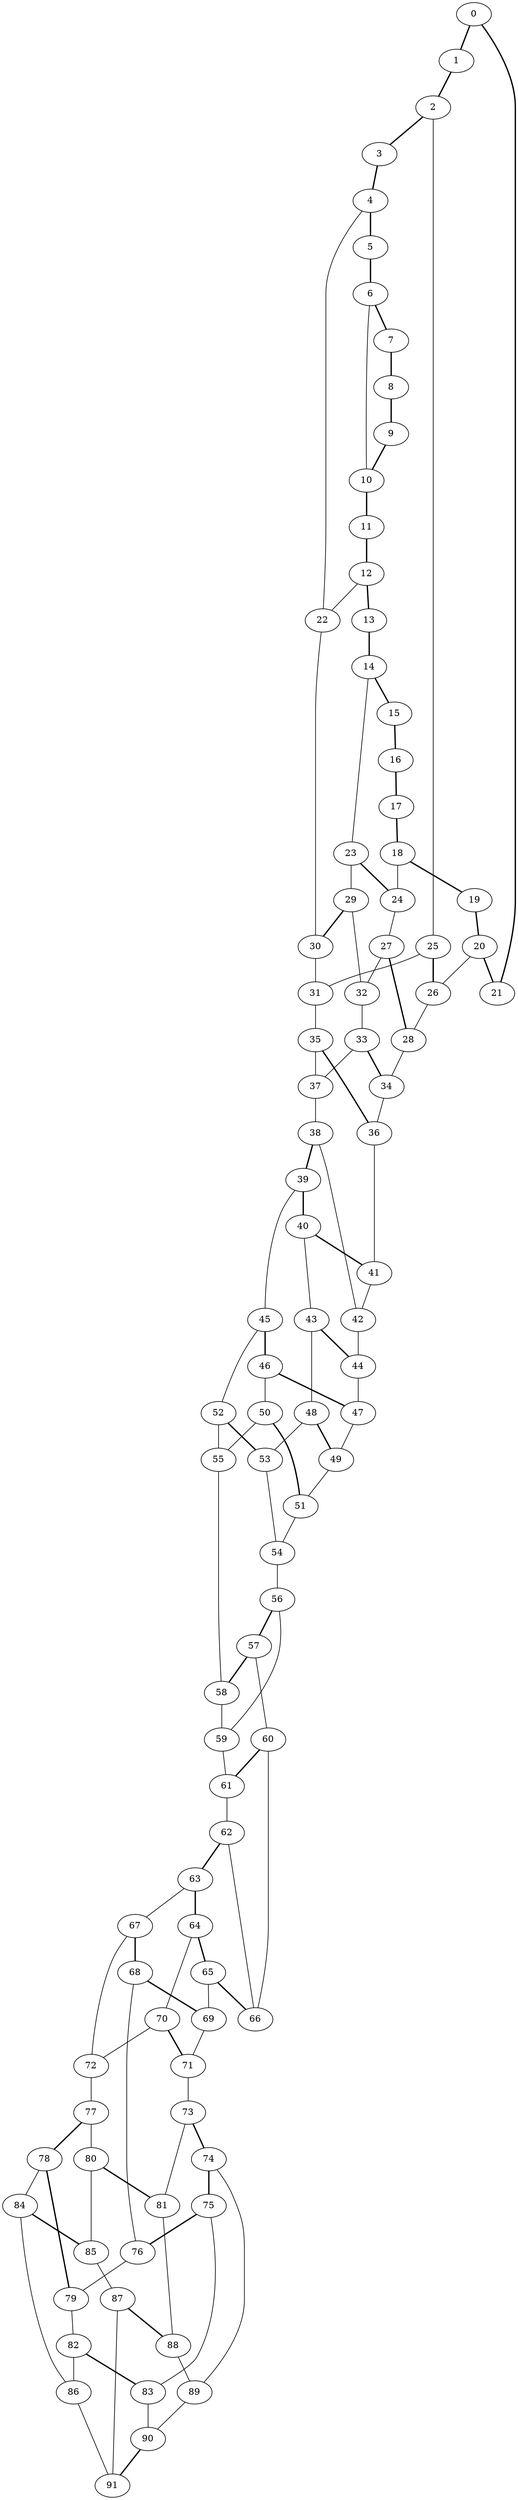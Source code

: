 graph G {
//ID 0    A 1    B 21    C -1 level 0 angle 0
0 [ pos = " 36.00,0.00!" ];
0 -- 1[style=bold];
0 -- 21[style=bold];
//ID 1    A 2    B 0    C -1 level 0 angle 16,3636363636364
1 [ pos = " 34.54,10.14!" ];
1 -- 2[style=bold];
//ID 2    A 3    B 1    C 25 level 0 angle 32,7272727272727
2 [ pos = " 30.29,19.46!" ];
2 -- 3[style=bold];
2 -- 25;
//ID 3    A 4    B 2    C -1 level 0 angle 49,0909090909091
3 [ pos = " 23.57,27.21!" ];
3 -- 4[style=bold];
//ID 4    A 5    B 3    C 22 level 0 angle 65,4545454545455
4 [ pos = " 14.95,32.75!" ];
4 -- 5[style=bold];
4 -- 22;
//ID 5    A 6    B 4    C -1 level 0 angle 81,8181818181818
5 [ pos = " 5.12,35.63!" ];
5 -- 6[style=bold];
//ID 6    A 7    B 5    C 10 level 0 angle 98,1818181818182
6 [ pos = " -5.12,35.63!" ];
6 -- 7[style=bold];
6 -- 10;
//ID 7    A 8    B 6    C -1 level 0 angle 114,545454545455
7 [ pos = " -14.95,32.75!" ];
7 -- 8[style=bold];
//ID 8    A 9    B 7    C -1 level 0 angle 130,909090909091
8 [ pos = " -23.57,27.21!" ];
8 -- 9[style=bold];
//ID 9    A 10    B 8    C -1 level 0 angle 147,272727272727
9 [ pos = " -30.29,19.46!" ];
9 -- 10[style=bold];
//ID 10    A 11    B 9    C 6 level 0 angle 163,636363636364
10 [ pos = " -34.54,10.14!" ];
10 -- 11[style=bold];
//ID 11    A 12    B 10    C -1 level 0 angle 180
11 [ pos = " -36.00,0.00!" ];
11 -- 12[style=bold];
//ID 12    A 13    B 11    C 22 level 0 angle 196,363636363636
12 [ pos = " -34.54,-10.14!" ];
12 -- 13[style=bold];
12 -- 22;
//ID 13    A 14    B 12    C -1 level 0 angle 212,727272727273
13 [ pos = " -30.29,-19.46!" ];
13 -- 14[style=bold];
//ID 14    A 15    B 13    C 23 level 0 angle 229,090909090909
14 [ pos = " -23.57,-27.21!" ];
14 -- 15[style=bold];
14 -- 23;
//ID 15    A 16    B 14    C -1 level 0 angle 245,454545454545
15 [ pos = " -14.95,-32.75!" ];
15 -- 16[style=bold];
//ID 16    A 17    B 15    C -1 level 0 angle 261,818181818182
16 [ pos = " -5.12,-35.63!" ];
16 -- 17[style=bold];
//ID 17    A 18    B 16    C -1 level 0 angle 278,181818181818
17 [ pos = " 5.12,-35.63!" ];
17 -- 18[style=bold];
//ID 18    A 19    B 17    C 24 level 0 angle 294,545454545455
18 [ pos = " 14.95,-32.75!" ];
18 -- 19[style=bold];
18 -- 24;
//ID 19    A 20    B 18    C -1 level 0 angle 310,909090909091
19 [ pos = " 23.57,-27.21!" ];
19 -- 20[style=bold];
//ID 20    A 21    B 19    C 26 level 0 angle 327,272727272727
20 [ pos = " 30.29,-19.46!" ];
20 -- 21[style=bold];
20 -- 26;
//ID 21    A 0    B 20    C -1 level 0 angle 343,636363636364
21 [ pos = " 34.54,-10.14!" ];
//ID 22    A 12    B 4    C 30 level 1 angle 130,909090909091
22 [ pos = " -22.92,26.45!" ];
22 -- 30;
//ID 23    A 14    B 24    C 29 level 1 angle 229,090909090909
23 [ pos = " -22.92,-26.45!" ];
23 -- 24[style=bold];
23 -- 29;
//ID 24    A 23    B 18    C 27 level 2 angle 261,818181818182
24 [ pos = " -4.84,-33.65!" ];
24 -- 27;
//ID 25    A 2    B 26    C 31 level 1 angle 32,7272727272727
25 [ pos = " 29.44,18.92!" ];
25 -- 26[style=bold];
25 -- 31;
//ID 26    A 25    B 20    C 28 level 2 angle 360
26 [ pos = " 34.00,0.00!" ];
26 -- 28;
//ID 27    A 24    B 28    C 32 level 3 angle 261,818181818182
27 [ pos = " -4.70,-32.66!" ];
27 -- 28[style=bold];
27 -- 32;
//ID 28    A 27    B 26    C 34 level 4 angle 310,909090909091
28 [ pos = " 20.96,-24.18!" ];
28 -- 34;
//ID 29    A 23    B 30    C 32 level 2 angle 229,090909090909
29 [ pos = " -22.27,-25.70!" ];
29 -- 30[style=bold];
29 -- 32;
//ID 30    A 29    B 22    C 31 level 3 angle 180
30 [ pos = " -33.00,0.00!" ];
30 -- 31;
//ID 31    A 25    B 30    C 35 level 4 angle 106,363636363636
31 [ pos = " -9.02,30.70!" ];
31 -- 35;
//ID 32    A 27    B 29    C 33 level 4 angle 245,454545454545
32 [ pos = " -13.29,-29.11!" ];
32 -- 33;
//ID 33    A 32    B 34    C 37 level 5 angle 245,454545454545
33 [ pos = " -12.88,-28.20!" ];
33 -- 34[style=bold];
33 -- 37;
//ID 34    A 33    B 28    C 36 level 6 angle 278,181818181818
34 [ pos = " 4.27,-29.69!" ];
34 -- 36;
//ID 35    A 31    B 36    C 37 level 5 angle 106,363636363636
35 [ pos = " -8.73,29.74!" ];
35 -- 36[style=bold];
35 -- 37;
//ID 36    A 35    B 34    C 41 level 7 angle 192,272727272727
36 [ pos = " -28.34,-6.16!" ];
36 -- 41;
//ID 37    A 35    B 33    C 38 level 6 angle 175,909090909091
37 [ pos = " -29.92,2.14!" ];
37 -- 38;
//ID 38    A 37    B 39    C 42 level 7 angle 175,909090909091
38 [ pos = " -28.93,2.07!" ];
38 -- 39[style=bold];
38 -- 42;
//ID 39    A 38    B 40    C 45 level 8 angle 175,909090909091
39 [ pos = " -27.93,2.00!" ];
39 -- 40[style=bold];
39 -- 45;
//ID 40    A 39    B 41    C 43 level 9 angle 175,909090909091
40 [ pos = " -26.93,1.93!" ];
40 -- 41[style=bold];
40 -- 43;
//ID 41    A 40    B 36    C 42 level 10 angle 184,090909090909
41 [ pos = " -25.93,-1.85!" ];
41 -- 42;
//ID 42    A 38    B 41    C 44 level 11 angle 180
42 [ pos = " -25.00,0.00!" ];
42 -- 44;
//ID 43    A 40    B 44    C 48 level 10 angle 175,909090909091
43 [ pos = " -25.93,1.85!" ];
43 -- 44[style=bold];
43 -- 48;
//ID 44    A 43    B 42    C 47 level 12 angle 177,954545454545
44 [ pos = " -23.98,0.86!" ];
44 -- 47;
//ID 45    A 39    B 46    C 52 level 9 angle 175,909090909091
45 [ pos = " -26.93,1.93!" ];
45 -- 46[style=bold];
45 -- 52;
//ID 46    A 45    B 47    C 50 level 10 angle 175,909090909091
46 [ pos = " -25.93,1.85!" ];
46 -- 47[style=bold];
46 -- 50;
//ID 47    A 46    B 44    C 49 level 13 angle 176,931818181818
47 [ pos = " -22.97,1.23!" ];
47 -- 49;
//ID 48    A 43    B 49    C 53 level 11 angle 175,909090909091
48 [ pos = " -24.94,1.78!" ];
48 -- 49[style=bold];
48 -- 53;
//ID 49    A 48    B 47    C 51 level 14 angle 176,420454545455
49 [ pos = " -21.96,1.37!" ];
49 -- 51;
//ID 50    A 46    B 51    C 55 level 11 angle 175,909090909091
50 [ pos = " -24.94,1.78!" ];
50 -- 51[style=bold];
50 -- 55;
//ID 51    A 50    B 49    C 54 level 15 angle 176,164772727273
51 [ pos = " -20.95,1.40!" ];
51 -- 54;
//ID 52    A 45    B 53    C 55 level 10 angle 175,909090909091
52 [ pos = " -25.93,1.85!" ];
52 -- 53[style=bold];
52 -- 55;
//ID 53    A 52    B 48    C 54 level 12 angle 175,909090909091
53 [ pos = " -23.94,1.71!" ];
53 -- 54;
//ID 54    A 51    B 53    C 56 level 16 angle 176,036931818182
54 [ pos = " -19.95,1.38!" ];
54 -- 56;
//ID 55    A 50    B 52    C 58 level 12 angle 175,909090909091
55 [ pos = " -23.94,1.71!" ];
55 -- 58;
//ID 56    A 54    B 57    C 59 level 17 angle 176,036931818182
56 [ pos = " -18.95,1.31!" ];
56 -- 57[style=bold];
56 -- 59;
//ID 57    A 56    B 58    C 60 level 18 angle 176,036931818182
57 [ pos = " -17.96,1.24!" ];
57 -- 58[style=bold];
57 -- 60;
//ID 58    A 57    B 55    C 59 level 19 angle 175,973011363636
58 [ pos = " -16.96,1.19!" ];
58 -- 59;
//ID 59    A 56    B 58    C 61 level 20 angle 176,004971590909
59 [ pos = " -15.96,1.11!" ];
59 -- 61;
//ID 60    A 57    B 61    C 66 level 19 angle 176,036931818182
60 [ pos = " -16.96,1.17!" ];
60 -- 61[style=bold];
60 -- 66;
//ID 61    A 60    B 59    C 62 level 21 angle 176,020951704545
61 [ pos = " -14.96,1.04!" ];
61 -- 62;
//ID 62    A 61    B 63    C 66 level 22 angle 176,020951704545
62 [ pos = " -13.97,0.97!" ];
62 -- 63[style=bold];
62 -- 66;
//ID 63    A 62    B 64    C 67 level 23 angle 176,020951704545
63 [ pos = " -12.97,0.90!" ];
63 -- 64[style=bold];
63 -- 67;
//ID 64    A 63    B 65    C 70 level 24 angle 176,020951704545
64 [ pos = " -11.97,0.83!" ];
64 -- 65[style=bold];
64 -- 70;
//ID 65    A 64    B 66    C 69 level 25 angle 176,020951704545
65 [ pos = " -10.97,0.76!" ];
65 -- 66[style=bold];
65 -- 69;
//ID 66    A 65    B 60    C 62 level 20 angle 176,028941761364
66 [ pos = " -15.96,1.11!" ];
//ID 67    A 63    B 68    C 72 level 24 angle 176,020951704545
67 [ pos = " -11.97,0.83!" ];
67 -- 68[style=bold];
67 -- 72;
//ID 68    A 67    B 69    C 76 level 25 angle 176,020951704545
68 [ pos = " -10.97,0.76!" ];
68 -- 69[style=bold];
68 -- 76;
//ID 69    A 68    B 65    C 71 level 26 angle 176,020951704545
69 [ pos = " -9.98,0.69!" ];
69 -- 71;
//ID 70    A 64    B 71    C 72 level 25 angle 176,020951704545
70 [ pos = " -10.97,0.76!" ];
70 -- 71[style=bold];
70 -- 72;
//ID 71    A 70    B 69    C 73 level 27 angle 176,020951704545
71 [ pos = " -8.98,0.62!" ];
71 -- 73;
//ID 72    A 70    B 67    C 77 level 26 angle 176,020951704545
72 [ pos = " -9.98,0.69!" ];
72 -- 77;
//ID 73    A 71    B 74    C 81 level 28 angle 176,020951704545
73 [ pos = " -7.98,0.56!" ];
73 -- 74[style=bold];
73 -- 81;
//ID 74    A 73    B 75    C 89 level 29 angle 176,020951704545
74 [ pos = " -6.98,0.49!" ];
74 -- 75[style=bold];
74 -- 89;
//ID 75    A 74    B 76    C 83 level 30 angle 176,020951704545
75 [ pos = " -5.99,0.42!" ];
75 -- 76[style=bold];
75 -- 83;
//ID 76    A 75    B 68    C 79 level 31 angle 176,020951704545
76 [ pos = " -4.99,0.35!" ];
76 -- 79;
//ID 77    A 72    B 78    C 80 level 27 angle 176,020951704545
77 [ pos = " -8.98,0.62!" ];
77 -- 78[style=bold];
77 -- 80;
//ID 78    A 77    B 79    C 84 level 28 angle 176,020951704545
78 [ pos = " -7.98,0.56!" ];
78 -- 79[style=bold];
78 -- 84;
//ID 79    A 78    B 76    C 82 level 32 angle 176,020951704545
79 [ pos = " -3.99,0.28!" ];
79 -- 82;
//ID 80    A 77    B 81    C 85 level 28 angle 176,020951704545
80 [ pos = " -7.98,0.56!" ];
80 -- 81[style=bold];
80 -- 85;
//ID 81    A 80    B 73    C 88 level 29 angle 176,020951704545
81 [ pos = " -6.98,0.49!" ];
81 -- 88;
//ID 82    A 79    B 83    C 86 level 33 angle 176,020951704545
82 [ pos = " -2.99,0.21!" ];
82 -- 83[style=bold];
82 -- 86;
//ID 83    A 82    B 75    C 90 level 34 angle 176,020951704545
83 [ pos = " -2.00,0.14!" ];
83 -- 90;
//ID 84    A 78    B 85    C 86 level 29 angle 176,020951704545
84 [ pos = " -6.98,0.49!" ];
84 -- 85[style=bold];
84 -- 86;
//ID 85    A 84    B 80    C 87 level 30 angle 176,020951704545
85 [ pos = " -5.99,0.42!" ];
85 -- 87;
//ID 86    A 84    B 82    C 91 level 34 angle 176,020951704545
86 [ pos = " -2.00,0.14!" ];
86 -- 91;
//ID 87    A 85    B 88    C 91 level 31 angle 176,020951704545
87 [ pos = " -4.99,0.35!" ];
87 -- 88[style=bold];
87 -- 91;
//ID 88    A 87    B 81    C 89 level 32 angle 176,020951704545
88 [ pos = " -3.99,0.28!" ];
88 -- 89;
//ID 89    A 74    B 88    C 90 level 33 angle 176,020951704545
89 [ pos = " -2.99,0.21!" ];
89 -- 90;
//ID 90    A 83    B 91    C 89 level 35 angle 176,020951704545
90 [ pos = " -1.00,0.07!" ];
90 -- 91[style=bold];
//ID 91    A 90    B 86    C 87 level 32 angle 176,020951704545
91 [ pos = " -3.99,0.28!" ];
}
